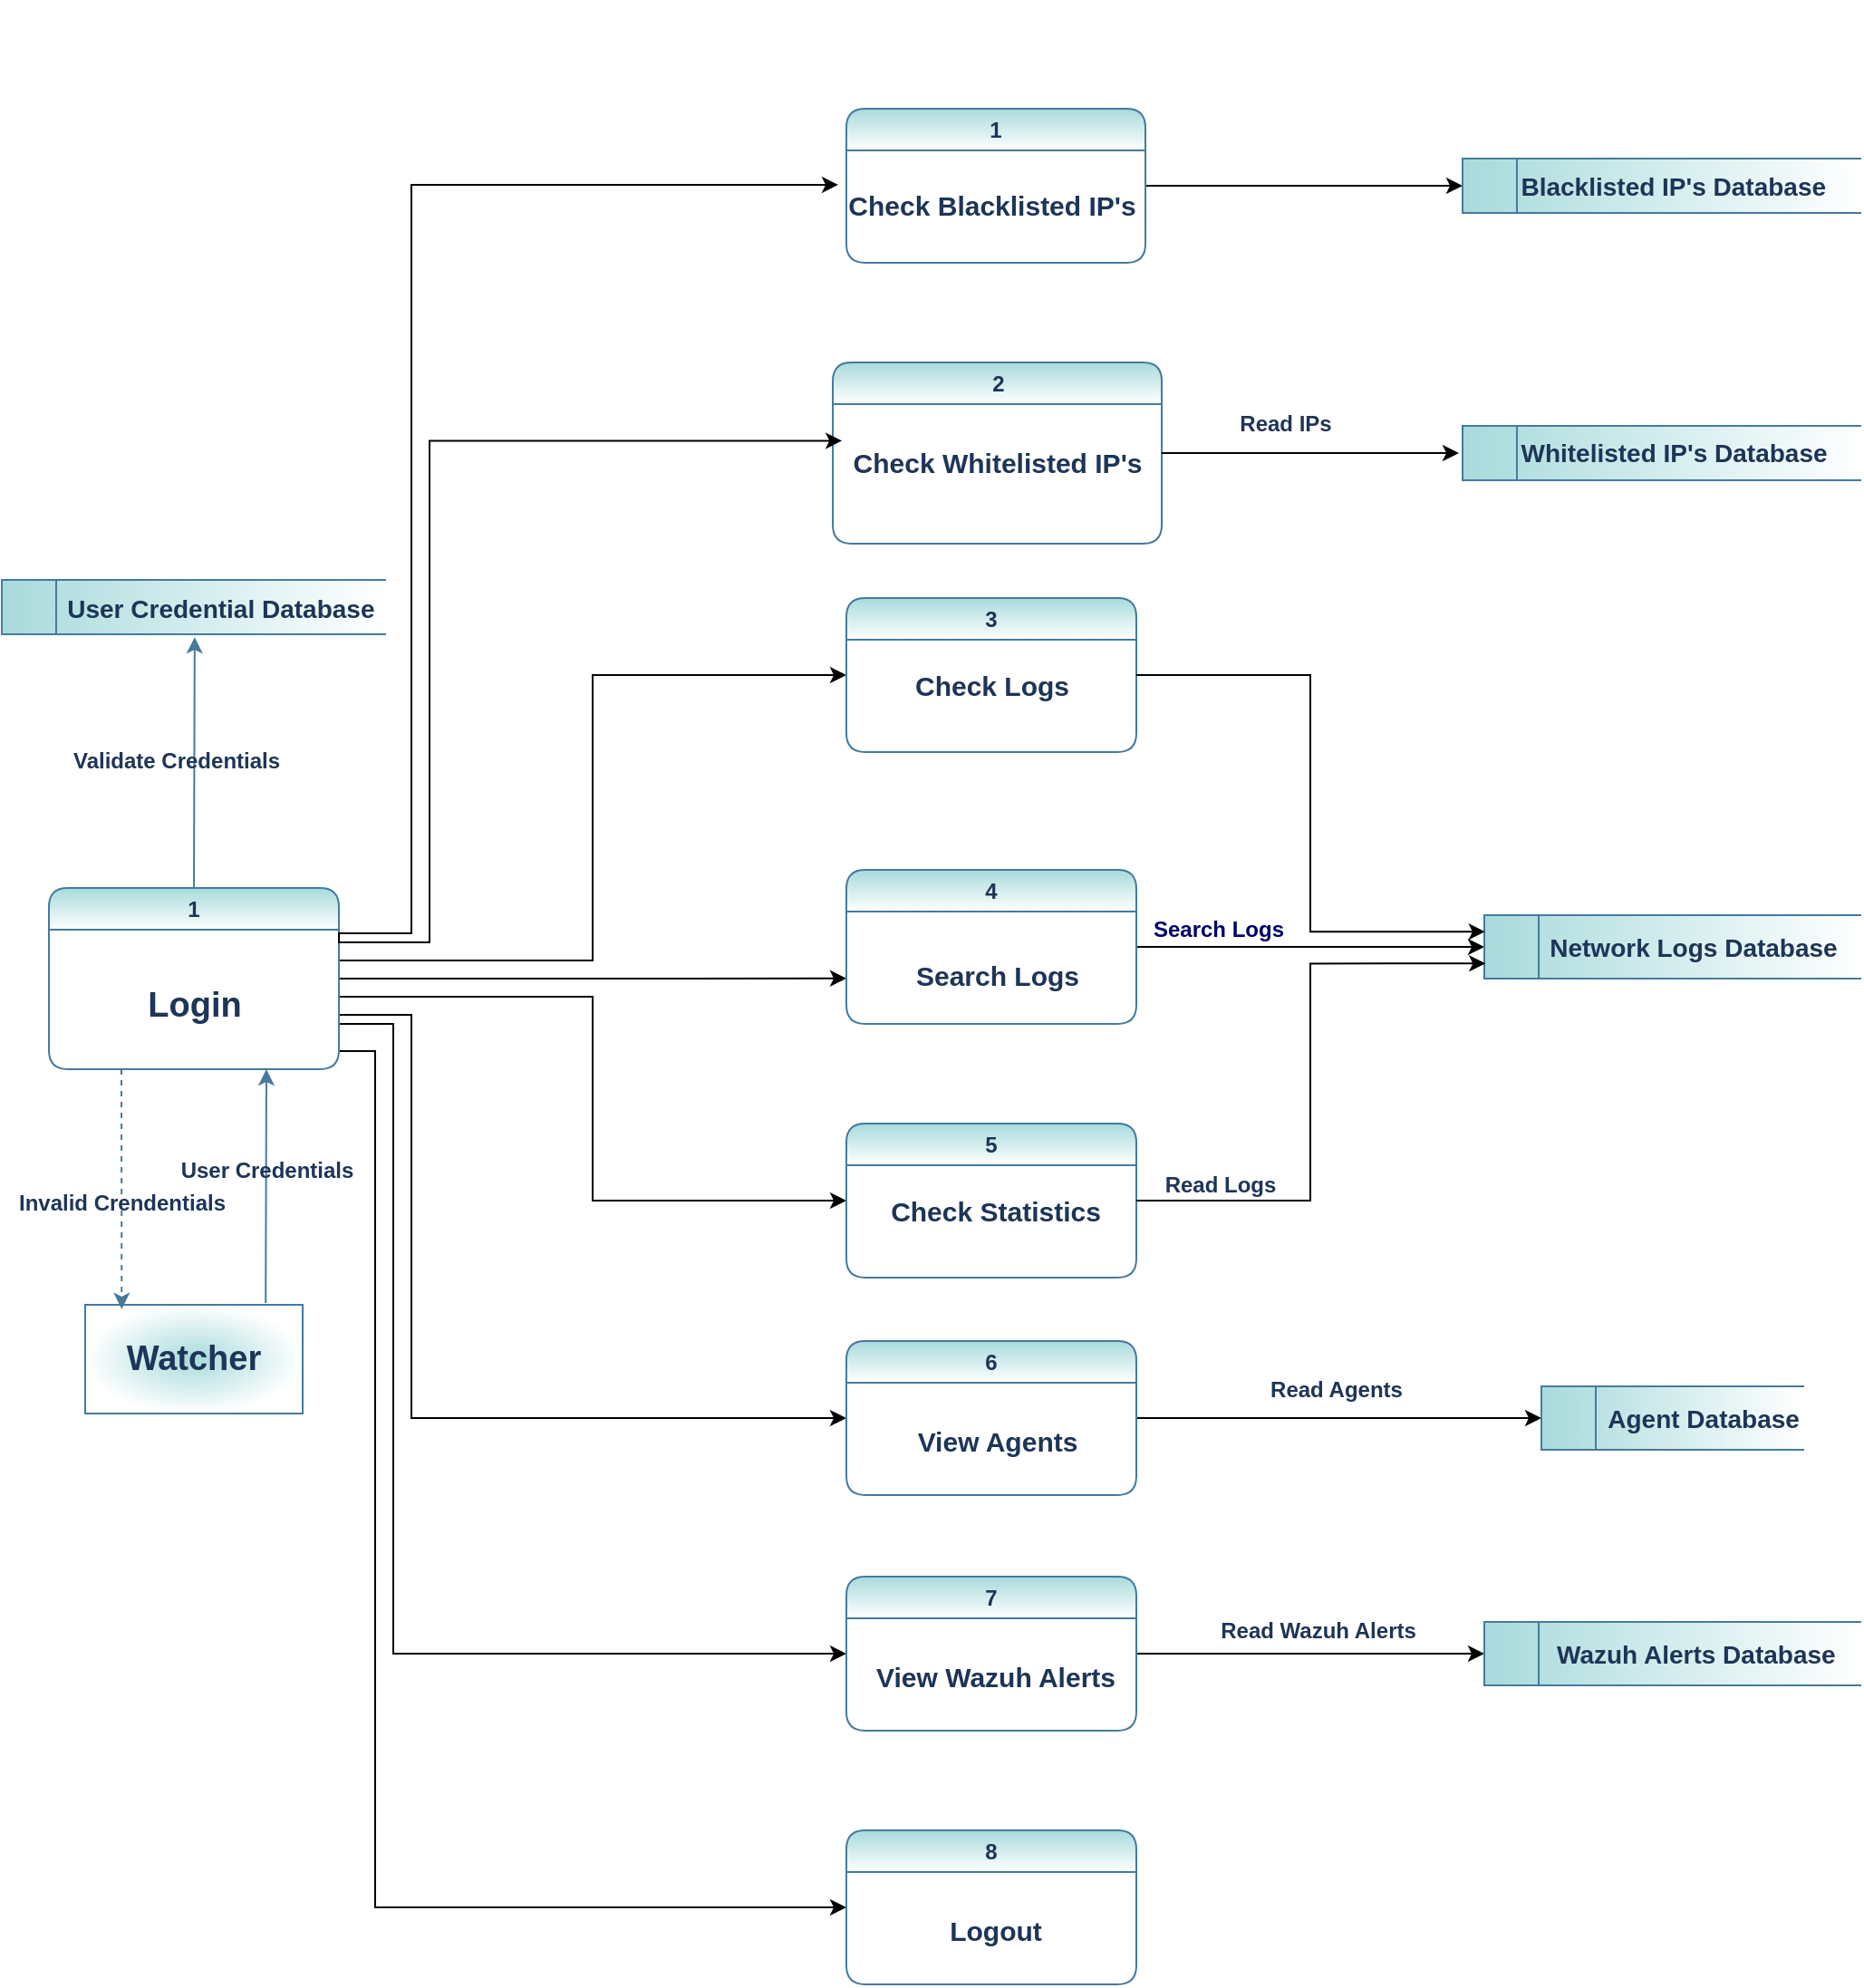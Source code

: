 <mxfile version="26.2.15">
  <diagram name="Page-1" id="1jRxc-TqemJTofgT7No7">
    <mxGraphModel dx="3303" dy="-125" grid="1" gridSize="10" guides="1" tooltips="1" connect="1" arrows="1" fold="1" page="1" pageScale="1" pageWidth="850" pageHeight="1100" math="0" shadow="0">
      <root>
        <mxCell id="0" />
        <mxCell id="1" parent="0" />
        <mxCell id="aI-YS_FKFS8ybjmrJAlZ-44" style="edgeStyle=orthogonalEdgeStyle;rounded=0;orthogonalLoop=1;jettySize=auto;html=1;exitX=1;exitY=0.5;exitDx=0;exitDy=0;entryX=0;entryY=0.5;entryDx=0;entryDy=0;" edge="1" parent="1" source="aI-YS_FKFS8ybjmrJAlZ-2" target="aI-YS_FKFS8ybjmrJAlZ-28">
          <mxGeometry relative="1" as="geometry">
            <Array as="points">
              <mxPoint x="-864" y="1700" />
              <mxPoint x="-844" y="1700" />
              <mxPoint x="-844" y="2173" />
            </Array>
          </mxGeometry>
        </mxCell>
        <mxCell id="aI-YS_FKFS8ybjmrJAlZ-68" style="edgeStyle=orthogonalEdgeStyle;rounded=0;orthogonalLoop=1;jettySize=auto;html=1;exitX=1;exitY=0.75;exitDx=0;exitDy=0;entryX=0;entryY=0.5;entryDx=0;entryDy=0;" edge="1" parent="1" source="aI-YS_FKFS8ybjmrJAlZ-2" target="aI-YS_FKFS8ybjmrJAlZ-26">
          <mxGeometry relative="1" as="geometry">
            <Array as="points">
              <mxPoint x="-834" y="1685" />
              <mxPoint x="-834" y="2033" />
            </Array>
          </mxGeometry>
        </mxCell>
        <mxCell id="aI-YS_FKFS8ybjmrJAlZ-69" style="edgeStyle=orthogonalEdgeStyle;rounded=0;orthogonalLoop=1;jettySize=auto;html=1;exitX=1;exitY=0.75;exitDx=0;exitDy=0;entryX=0;entryY=0.5;entryDx=0;entryDy=0;" edge="1" parent="1" source="aI-YS_FKFS8ybjmrJAlZ-2" target="aI-YS_FKFS8ybjmrJAlZ-24">
          <mxGeometry relative="1" as="geometry">
            <Array as="points">
              <mxPoint x="-864" y="1680" />
              <mxPoint x="-824" y="1680" />
              <mxPoint x="-824" y="1903" />
            </Array>
          </mxGeometry>
        </mxCell>
        <mxCell id="aI-YS_FKFS8ybjmrJAlZ-70" style="edgeStyle=orthogonalEdgeStyle;rounded=0;orthogonalLoop=1;jettySize=auto;html=1;exitX=1;exitY=0.5;exitDx=0;exitDy=0;" edge="1" parent="1" source="aI-YS_FKFS8ybjmrJAlZ-2">
          <mxGeometry relative="1" as="geometry">
            <mxPoint x="-584.0" y="1659.897" as="targetPoint" />
          </mxGeometry>
        </mxCell>
        <mxCell id="aI-YS_FKFS8ybjmrJAlZ-71" style="edgeStyle=orthogonalEdgeStyle;rounded=0;orthogonalLoop=1;jettySize=auto;html=1;exitX=1;exitY=0.5;exitDx=0;exitDy=0;entryX=0;entryY=0.5;entryDx=0;entryDy=0;" edge="1" parent="1" source="aI-YS_FKFS8ybjmrJAlZ-2" target="aI-YS_FKFS8ybjmrJAlZ-22">
          <mxGeometry relative="1" as="geometry">
            <Array as="points">
              <mxPoint x="-864" y="1670" />
              <mxPoint x="-724" y="1670" />
              <mxPoint x="-724" y="1783" />
            </Array>
          </mxGeometry>
        </mxCell>
        <mxCell id="aI-YS_FKFS8ybjmrJAlZ-72" style="edgeStyle=orthogonalEdgeStyle;rounded=0;orthogonalLoop=1;jettySize=auto;html=1;exitX=1;exitY=0.25;exitDx=0;exitDy=0;entryX=0;entryY=0.5;entryDx=0;entryDy=0;" edge="1" parent="1" source="aI-YS_FKFS8ybjmrJAlZ-2" target="aI-YS_FKFS8ybjmrJAlZ-18">
          <mxGeometry relative="1" as="geometry">
            <Array as="points">
              <mxPoint x="-864" y="1650" />
              <mxPoint x="-724" y="1650" />
              <mxPoint x="-724" y="1493" />
            </Array>
          </mxGeometry>
        </mxCell>
        <mxCell id="aI-YS_FKFS8ybjmrJAlZ-2" value="1" style="swimlane;whiteSpace=wrap;html=1;rounded=1;labelBackgroundColor=none;fillColor=#A8DADC;strokeColor=#457B9D;fontColor=#1D3557;gradientColor=#FFFFFF;" vertex="1" parent="1">
          <mxGeometry x="-1024" y="1610" width="160" height="100" as="geometry" />
        </mxCell>
        <mxCell id="aI-YS_FKFS8ybjmrJAlZ-3" value="&lt;font&gt;Login&lt;/font&gt;" style="text;html=1;align=center;verticalAlign=middle;resizable=0;points=[];autosize=1;strokeColor=none;fillColor=none;labelBackgroundColor=none;fontColor=#1D3557;fontSize=19;fontStyle=1" vertex="1" parent="aI-YS_FKFS8ybjmrJAlZ-2">
          <mxGeometry x="45" y="45" width="70" height="40" as="geometry" />
        </mxCell>
        <mxCell id="aI-YS_FKFS8ybjmrJAlZ-4" value="&lt;font style=&quot;font-size: 14px;&quot;&gt;&lt;span style=&quot;white-space: pre;&quot;&gt;&#x9;&lt;/span&gt;User Credential Database&lt;/font&gt;" style="html=1;dashed=0;whiteSpace=wrap;shape=mxgraph.dfd.dataStoreID;align=left;spacingLeft=3;points=[[0,0],[0.5,0],[1,0],[0,0.5],[1,0.5],[0,1],[0.5,1],[1,1]];labelBackgroundColor=none;fillColor=#A8DADC;strokeColor=#457B9D;fontColor=#1D3557;gradientColor=#FFFFFF;gradientDirection=east;fontSize=19;fontStyle=1" vertex="1" parent="1">
          <mxGeometry x="-1050" y="1440" width="212" height="30" as="geometry" />
        </mxCell>
        <mxCell id="aI-YS_FKFS8ybjmrJAlZ-5" value="&lt;span&gt;Watcher&lt;/span&gt;" style="rounded=0;whiteSpace=wrap;html=1;labelBackgroundColor=none;fillColor=#A8DADC;strokeColor=#457B9D;fontColor=#1D3557;gradientColor=#FFFFFF;gradientDirection=radial;glass=0;fontSize=19;fontStyle=1" vertex="1" parent="1">
          <mxGeometry x="-1004" y="1840" width="120" height="60" as="geometry" />
        </mxCell>
        <mxCell id="aI-YS_FKFS8ybjmrJAlZ-6" value="" style="endArrow=classic;html=1;rounded=0;dashed=1;entryX=0.168;entryY=0.04;entryDx=0;entryDy=0;labelBackgroundColor=none;strokeColor=#457B9D;fontColor=default;exitX=0.25;exitY=1;exitDx=0;exitDy=0;entryPerimeter=0;" edge="1" parent="1" target="aI-YS_FKFS8ybjmrJAlZ-5" source="aI-YS_FKFS8ybjmrJAlZ-2">
          <mxGeometry width="50" height="50" relative="1" as="geometry">
            <mxPoint x="-1014" y="1755" as="sourcePoint" />
            <mxPoint x="-1014" y="1790" as="targetPoint" />
          </mxGeometry>
        </mxCell>
        <mxCell id="aI-YS_FKFS8ybjmrJAlZ-7" value="Invalid Crendentials" style="edgeLabel;html=1;align=center;verticalAlign=middle;resizable=0;points=[];labelBackgroundColor=none;fontColor=#1D3557;fontStyle=1;fontSize=12;" vertex="1" connectable="0" parent="aI-YS_FKFS8ybjmrJAlZ-6">
          <mxGeometry relative="1" as="geometry">
            <mxPoint y="8" as="offset" />
          </mxGeometry>
        </mxCell>
        <mxCell id="aI-YS_FKFS8ybjmrJAlZ-8" value="" style="endArrow=classic;html=1;rounded=0;exitX=0.83;exitY=-0.016;exitDx=0;exitDy=0;entryX=0.75;entryY=1;entryDx=0;entryDy=0;labelBackgroundColor=none;strokeColor=#457B9D;fontColor=default;exitPerimeter=0;" edge="1" parent="1" source="aI-YS_FKFS8ybjmrJAlZ-5" target="aI-YS_FKFS8ybjmrJAlZ-2">
          <mxGeometry width="50" height="50" relative="1" as="geometry">
            <mxPoint x="-1144" y="1772" as="sourcePoint" />
            <mxPoint x="-1094" y="1722" as="targetPoint" />
          </mxGeometry>
        </mxCell>
        <mxCell id="aI-YS_FKFS8ybjmrJAlZ-9" value="User Credentials" style="edgeLabel;html=1;align=center;verticalAlign=middle;resizable=0;points=[];rotation=0;labelBackgroundColor=none;fontColor=#1D3557;fontStyle=1;fontSize=12;" vertex="1" connectable="0" parent="aI-YS_FKFS8ybjmrJAlZ-8">
          <mxGeometry relative="1" as="geometry">
            <mxPoint y="-9" as="offset" />
          </mxGeometry>
        </mxCell>
        <mxCell id="aI-YS_FKFS8ybjmrJAlZ-10" value="" style="endArrow=classic;html=1;rounded=0;exitX=0.5;exitY=0;exitDx=0;exitDy=0;labelBackgroundColor=none;strokeColor=#457B9D;fontColor=default;entryX=0.502;entryY=1.053;entryDx=0;entryDy=0;entryPerimeter=0;" edge="1" parent="1" source="aI-YS_FKFS8ybjmrJAlZ-2" target="aI-YS_FKFS8ybjmrJAlZ-4">
          <mxGeometry width="50" height="50" relative="1" as="geometry">
            <mxPoint x="-864" y="1790" as="sourcePoint" />
            <mxPoint x="-924" y="1590" as="targetPoint" />
            <Array as="points" />
          </mxGeometry>
        </mxCell>
        <mxCell id="aI-YS_FKFS8ybjmrJAlZ-11" value="Validate Credentials" style="edgeLabel;html=1;align=center;verticalAlign=middle;resizable=0;points=[];rotation=0;labelBackgroundColor=none;fontColor=#1D3557;fontStyle=1;fontSize=12;" vertex="1" connectable="0" parent="aI-YS_FKFS8ybjmrJAlZ-10">
          <mxGeometry y="11" relative="1" as="geometry">
            <mxPoint x="1" y="-1" as="offset" />
          </mxGeometry>
        </mxCell>
        <mxCell id="aI-YS_FKFS8ybjmrJAlZ-48" style="edgeStyle=orthogonalEdgeStyle;rounded=0;orthogonalLoop=1;jettySize=auto;html=1;entryX=0;entryY=0.5;entryDx=0;entryDy=0;" edge="1" parent="1" source="aI-YS_FKFS8ybjmrJAlZ-14" target="aI-YS_FKFS8ybjmrJAlZ-32">
          <mxGeometry relative="1" as="geometry" />
        </mxCell>
        <mxCell id="aI-YS_FKFS8ybjmrJAlZ-14" value="1" style="swimlane;whiteSpace=wrap;html=1;rounded=1;startSize=23;labelBackgroundColor=none;fillColor=#A8DADC;strokeColor=#457B9D;fontColor=#1D3557;gradientColor=#FFFFFF;" vertex="1" parent="1">
          <mxGeometry x="-584" y="1180" width="165" height="85" as="geometry" />
        </mxCell>
        <mxCell id="aI-YS_FKFS8ybjmrJAlZ-15" value="&lt;font&gt;Check Blacklisted IP&#39;s&lt;/font&gt;" style="text;html=1;align=center;verticalAlign=middle;resizable=0;points=[];autosize=1;strokeColor=none;fillColor=none;labelBackgroundColor=none;fontColor=#1D3557;fontStyle=1;fontSize=15;" vertex="1" parent="aI-YS_FKFS8ybjmrJAlZ-14">
          <mxGeometry x="-5" y="37.5" width="170" height="30" as="geometry" />
        </mxCell>
        <mxCell id="aI-YS_FKFS8ybjmrJAlZ-16" value="2" style="swimlane;whiteSpace=wrap;html=1;rounded=1;startSize=23;labelBackgroundColor=none;fillColor=#A8DADC;strokeColor=#457B9D;fontColor=#1D3557;gradientColor=#FFFFFF;" vertex="1" parent="1">
          <mxGeometry x="-591.5" y="1320" width="181.5" height="100" as="geometry" />
        </mxCell>
        <mxCell id="aI-YS_FKFS8ybjmrJAlZ-17" value="&lt;font&gt;Check Whitelisted IP&#39;s&lt;/font&gt;" style="text;html=1;align=center;verticalAlign=middle;resizable=0;points=[];autosize=1;strokeColor=none;fillColor=none;labelBackgroundColor=none;fontColor=#1D3557;fontStyle=1;fontSize=15;" vertex="1" parent="aI-YS_FKFS8ybjmrJAlZ-16">
          <mxGeometry x="5.75" y="40" width="170" height="30" as="geometry" />
        </mxCell>
        <mxCell id="aI-YS_FKFS8ybjmrJAlZ-18" value="3" style="swimlane;whiteSpace=wrap;html=1;rounded=1;startSize=23;labelBackgroundColor=none;fillColor=#A8DADC;strokeColor=#457B9D;fontColor=#1D3557;gradientColor=#FFFFFF;" vertex="1" parent="1">
          <mxGeometry x="-584" y="1450" width="160" height="85" as="geometry" />
        </mxCell>
        <mxCell id="aI-YS_FKFS8ybjmrJAlZ-19" value="&lt;font&gt;Check Logs&lt;/font&gt;" style="text;html=1;align=center;verticalAlign=middle;resizable=0;points=[];autosize=1;strokeColor=none;fillColor=none;labelBackgroundColor=none;fontColor=#1D3557;fontStyle=1;fontSize=15;" vertex="1" parent="aI-YS_FKFS8ybjmrJAlZ-18">
          <mxGeometry x="30" y="32.5" width="100" height="30" as="geometry" />
        </mxCell>
        <mxCell id="aI-YS_FKFS8ybjmrJAlZ-51" style="edgeStyle=orthogonalEdgeStyle;rounded=0;orthogonalLoop=1;jettySize=auto;html=1;" edge="1" parent="1" source="aI-YS_FKFS8ybjmrJAlZ-20" target="aI-YS_FKFS8ybjmrJAlZ-34">
          <mxGeometry relative="1" as="geometry" />
        </mxCell>
        <mxCell id="aI-YS_FKFS8ybjmrJAlZ-20" value="4" style="swimlane;whiteSpace=wrap;html=1;rounded=1;startSize=23;labelBackgroundColor=none;fillColor=#A8DADC;strokeColor=#457B9D;fontColor=#1D3557;gradientColor=#FFFFFF;" vertex="1" parent="1">
          <mxGeometry x="-584" y="1600" width="160" height="85" as="geometry" />
        </mxCell>
        <mxCell id="aI-YS_FKFS8ybjmrJAlZ-21" value="&lt;font&gt;Search Logs&lt;/font&gt;" style="text;html=1;align=center;verticalAlign=middle;resizable=0;points=[];autosize=1;strokeColor=none;fillColor=none;labelBackgroundColor=none;fontColor=#1D3557;fontStyle=1;fontSize=15;" vertex="1" parent="aI-YS_FKFS8ybjmrJAlZ-20">
          <mxGeometry x="27.5" y="42.5" width="110" height="30" as="geometry" />
        </mxCell>
        <mxCell id="aI-YS_FKFS8ybjmrJAlZ-22" value="5" style="swimlane;whiteSpace=wrap;html=1;rounded=1;startSize=23;labelBackgroundColor=none;fillColor=#A8DADC;strokeColor=#457B9D;fontColor=#1D3557;gradientColor=#ffffff;gradientDirection=south;glass=0;" vertex="1" parent="1">
          <mxGeometry x="-584" y="1740" width="160" height="85" as="geometry" />
        </mxCell>
        <mxCell id="aI-YS_FKFS8ybjmrJAlZ-23" value="&lt;font&gt;Check Statistics&lt;/font&gt;" style="text;html=1;align=center;verticalAlign=middle;resizable=0;points=[];autosize=1;strokeColor=none;fillColor=none;labelBackgroundColor=none;fontColor=#1D3557;fontStyle=1;fontSize=15;" vertex="1" parent="aI-YS_FKFS8ybjmrJAlZ-22">
          <mxGeometry x="17" y="32.5" width="130" height="30" as="geometry" />
        </mxCell>
        <mxCell id="aI-YS_FKFS8ybjmrJAlZ-54" style="edgeStyle=orthogonalEdgeStyle;rounded=0;orthogonalLoop=1;jettySize=auto;html=1;exitX=1;exitY=0.5;exitDx=0;exitDy=0;" edge="1" parent="1" source="aI-YS_FKFS8ybjmrJAlZ-24" target="aI-YS_FKFS8ybjmrJAlZ-35">
          <mxGeometry relative="1" as="geometry" />
        </mxCell>
        <mxCell id="aI-YS_FKFS8ybjmrJAlZ-24" value="6" style="swimlane;whiteSpace=wrap;html=1;rounded=1;startSize=23;labelBackgroundColor=none;fillColor=#A8DADC;strokeColor=#457B9D;fontColor=#1D3557;gradientColor=#ffffff;gradientDirection=south;glass=0;" vertex="1" parent="1">
          <mxGeometry x="-584" y="1860" width="160" height="85" as="geometry" />
        </mxCell>
        <mxCell id="aI-YS_FKFS8ybjmrJAlZ-25" value="&lt;font&gt;View Agents&lt;/font&gt;" style="text;html=1;align=center;verticalAlign=middle;resizable=0;points=[];autosize=1;strokeColor=none;fillColor=none;labelBackgroundColor=none;fontColor=#1D3557;fontStyle=1;fontSize=15;" vertex="1" parent="aI-YS_FKFS8ybjmrJAlZ-24">
          <mxGeometry x="27.5" y="40" width="110" height="30" as="geometry" />
        </mxCell>
        <mxCell id="aI-YS_FKFS8ybjmrJAlZ-55" style="edgeStyle=orthogonalEdgeStyle;rounded=0;orthogonalLoop=1;jettySize=auto;html=1;exitX=1;exitY=0.5;exitDx=0;exitDy=0;" edge="1" parent="1" source="aI-YS_FKFS8ybjmrJAlZ-26" target="aI-YS_FKFS8ybjmrJAlZ-36">
          <mxGeometry relative="1" as="geometry" />
        </mxCell>
        <mxCell id="aI-YS_FKFS8ybjmrJAlZ-26" value="7" style="swimlane;whiteSpace=wrap;html=1;rounded=1;startSize=23;labelBackgroundColor=none;fillColor=#A8DADC;strokeColor=#457B9D;fontColor=#1D3557;gradientColor=#ffffff;gradientDirection=south;glass=0;" vertex="1" parent="1">
          <mxGeometry x="-584" y="1990" width="160" height="85" as="geometry" />
        </mxCell>
        <mxCell id="aI-YS_FKFS8ybjmrJAlZ-27" value="&lt;font&gt;View Wazuh Alerts&lt;/font&gt;" style="text;html=1;align=center;verticalAlign=middle;resizable=0;points=[];autosize=1;strokeColor=none;fillColor=none;labelBackgroundColor=none;fontColor=#1D3557;fontStyle=1;fontSize=15;" vertex="1" parent="aI-YS_FKFS8ybjmrJAlZ-26">
          <mxGeometry x="7" y="40" width="150" height="30" as="geometry" />
        </mxCell>
        <mxCell id="aI-YS_FKFS8ybjmrJAlZ-28" value="8" style="swimlane;whiteSpace=wrap;html=1;rounded=1;startSize=23;labelBackgroundColor=none;fillColor=#A8DADC;strokeColor=#457B9D;fontColor=#1D3557;gradientColor=#FFFFFF;" vertex="1" parent="1">
          <mxGeometry x="-584" y="2130" width="160" height="85" as="geometry" />
        </mxCell>
        <mxCell id="aI-YS_FKFS8ybjmrJAlZ-29" value="&lt;font&gt;Logout&lt;/font&gt;" style="text;html=1;align=center;verticalAlign=middle;resizable=0;points=[];autosize=1;strokeColor=none;fillColor=none;labelBackgroundColor=none;fontColor=#1D3557;fontStyle=1;fontSize=15;" vertex="1" parent="aI-YS_FKFS8ybjmrJAlZ-28">
          <mxGeometry x="47" y="40" width="70" height="30" as="geometry" />
        </mxCell>
        <mxCell id="aI-YS_FKFS8ybjmrJAlZ-32" value="&lt;span style=&quot;text-align: center; text-wrap-mode: nowrap;&quot;&gt;&amp;nbsp; &amp;nbsp; &amp;nbsp; &amp;nbsp;Blacklisted IP&#39;s Database&lt;/span&gt;" style="html=1;dashed=0;whiteSpace=wrap;shape=mxgraph.dfd.dataStoreID;align=left;spacingLeft=3;points=[[0,0],[0.5,0],[1,0],[0,0.5],[1,0.5],[0,1],[0.5,1],[1,1]];labelBackgroundColor=none;fillColor=#A8DADC;strokeColor=#457B9D;fontColor=#1D3557;gradientColor=#FFFFFF;gradientDirection=east;fontStyle=1;fontSize=14;" vertex="1" parent="1">
          <mxGeometry x="-244" y="1207.5" width="220" height="30" as="geometry" />
        </mxCell>
        <mxCell id="aI-YS_FKFS8ybjmrJAlZ-33" value="&lt;span style=&quot;text-align: center; text-wrap-mode: nowrap;&quot;&gt;&amp;nbsp; &amp;nbsp; &amp;nbsp; &amp;nbsp;Whitelisted IP&#39;s Database&lt;/span&gt;" style="html=1;dashed=0;whiteSpace=wrap;shape=mxgraph.dfd.dataStoreID;align=left;spacingLeft=3;points=[[0,0],[0.5,0],[1,0],[0,0.5],[1,0.5],[0,1],[0.5,1],[1,1]];labelBackgroundColor=none;fillColor=#A8DADC;strokeColor=#457B9D;fontColor=#1D3557;gradientColor=#FFFFFF;gradientDirection=east;fontStyle=1;fontSize=14;" vertex="1" parent="1">
          <mxGeometry x="-244" y="1355" width="220" height="30" as="geometry" />
        </mxCell>
        <mxCell id="aI-YS_FKFS8ybjmrJAlZ-34" value="&lt;font&gt;&lt;span style=&quot;white-space: pre;&quot;&gt;&#x9;&lt;/span&gt;Network Logs Database&lt;/font&gt;" style="html=1;dashed=0;whiteSpace=wrap;shape=mxgraph.dfd.dataStoreID;align=left;spacingLeft=3;points=[[0,0],[0.5,0],[1,0],[0,0.5],[1,0.5],[0,1],[0.5,1],[1,1]];labelBackgroundColor=none;fillColor=#A8DADC;strokeColor=#457B9D;fontColor=#1D3557;gradientColor=#FFFFFF;gradientDirection=east;fontStyle=1;fontSize=14;" vertex="1" parent="1">
          <mxGeometry x="-232" y="1625" width="208" height="35" as="geometry" />
        </mxCell>
        <mxCell id="aI-YS_FKFS8ybjmrJAlZ-35" value="&lt;font&gt;&lt;span style=&quot;white-space: pre;&quot;&gt;&#x9;&lt;/span&gt;Agent&amp;nbsp;Database&lt;/font&gt;" style="html=1;dashed=0;whiteSpace=wrap;shape=mxgraph.dfd.dataStoreID;align=left;spacingLeft=3;points=[[0,0],[0.5,0],[1,0],[0,0.5],[1,0.5],[0,1],[0.5,1],[1,1]];labelBackgroundColor=none;fillColor=#A8DADC;strokeColor=#457B9D;fontColor=#1D3557;gradientColor=#FFFFFF;gradientDirection=east;fontStyle=1;fontSize=14;" vertex="1" parent="1">
          <mxGeometry x="-200.5" y="1885" width="145" height="35" as="geometry" />
        </mxCell>
        <mxCell id="aI-YS_FKFS8ybjmrJAlZ-36" value="&lt;font&gt;&lt;span style=&quot;white-space: pre;&quot;&gt;&#x9;&lt;/span&gt;&lt;span style=&quot;text-align: center; text-wrap-mode: nowrap;&quot;&gt;&amp;nbsp;Wazuh Alerts&lt;/span&gt;&amp;nbsp;Database&lt;/font&gt;" style="html=1;dashed=0;whiteSpace=wrap;shape=mxgraph.dfd.dataStoreID;align=left;spacingLeft=3;points=[[0,0],[0.5,0],[1,0],[0,0.5],[1,0.5],[0,1],[0.5,1],[1,1]];labelBackgroundColor=none;fillColor=#A8DADC;strokeColor=#457B9D;fontColor=#1D3557;gradientColor=#FFFFFF;gradientDirection=east;fontStyle=1;fontSize=14;" vertex="1" parent="1">
          <mxGeometry x="-232" y="2015" width="208" height="35" as="geometry" />
        </mxCell>
        <mxCell id="aI-YS_FKFS8ybjmrJAlZ-52" style="edgeStyle=orthogonalEdgeStyle;rounded=0;orthogonalLoop=1;jettySize=auto;html=1;exitX=1;exitY=0.5;exitDx=0;exitDy=0;entryX=0.002;entryY=0.26;entryDx=0;entryDy=0;entryPerimeter=0;" edge="1" parent="1" source="aI-YS_FKFS8ybjmrJAlZ-18" target="aI-YS_FKFS8ybjmrJAlZ-34">
          <mxGeometry relative="1" as="geometry" />
        </mxCell>
        <mxCell id="aI-YS_FKFS8ybjmrJAlZ-53" style="edgeStyle=orthogonalEdgeStyle;rounded=0;orthogonalLoop=1;jettySize=auto;html=1;exitX=1;exitY=0.5;exitDx=0;exitDy=0;entryX=0.003;entryY=0.762;entryDx=0;entryDy=0;entryPerimeter=0;" edge="1" parent="1" source="aI-YS_FKFS8ybjmrJAlZ-22" target="aI-YS_FKFS8ybjmrJAlZ-34">
          <mxGeometry relative="1" as="geometry" />
        </mxCell>
        <mxCell id="aI-YS_FKFS8ybjmrJAlZ-73" style="edgeStyle=orthogonalEdgeStyle;rounded=0;orthogonalLoop=1;jettySize=auto;html=1;exitX=1;exitY=0.25;exitDx=0;exitDy=0;entryX=-0.004;entryY=0.107;entryDx=0;entryDy=0;entryPerimeter=0;" edge="1" parent="1" source="aI-YS_FKFS8ybjmrJAlZ-2" target="aI-YS_FKFS8ybjmrJAlZ-17">
          <mxGeometry relative="1" as="geometry">
            <Array as="points">
              <mxPoint x="-864" y="1640" />
              <mxPoint x="-814" y="1640" />
              <mxPoint x="-814" y="1363" />
            </Array>
          </mxGeometry>
        </mxCell>
        <mxCell id="aI-YS_FKFS8ybjmrJAlZ-74" style="edgeStyle=orthogonalEdgeStyle;rounded=0;orthogonalLoop=1;jettySize=auto;html=1;entryX=0.003;entryY=0.149;entryDx=0;entryDy=0;entryPerimeter=0;" edge="1" parent="1" target="aI-YS_FKFS8ybjmrJAlZ-15">
          <mxGeometry relative="1" as="geometry">
            <mxPoint x="-864" y="1640" as="sourcePoint" />
            <Array as="points">
              <mxPoint x="-824" y="1635" />
              <mxPoint x="-824" y="1222" />
            </Array>
          </mxGeometry>
        </mxCell>
        <mxCell id="aI-YS_FKFS8ybjmrJAlZ-76" value="&lt;font&gt;Read IPs&lt;/font&gt;" style="edgeLabel;html=1;align=center;verticalAlign=middle;resizable=0;points=[];labelBackgroundColor=none;fontColor=#1D3557;fontSize=12;fontStyle=1" vertex="1" connectable="0" parent="1">
          <mxGeometry x="-454" y="1120.003" as="geometry">
            <mxPoint x="112" y="234" as="offset" />
          </mxGeometry>
        </mxCell>
        <mxCell id="aI-YS_FKFS8ybjmrJAlZ-78" value="&lt;font style=&quot;color: rgb(0, 0, 102);&quot;&gt;Search Logs&lt;/font&gt;" style="edgeLabel;html=1;align=center;verticalAlign=middle;resizable=0;points=[];fontSize=12;fontStyle=1" vertex="1" connectable="0" parent="1">
          <mxGeometry x="-654.0" y="1642.5" as="geometry">
            <mxPoint x="275" y="-10" as="offset" />
          </mxGeometry>
        </mxCell>
        <mxCell id="aI-YS_FKFS8ybjmrJAlZ-79" value="Read Logs" style="edgeLabel;html=1;align=center;verticalAlign=middle;resizable=0;points=[];rotation=0;labelBackgroundColor=none;fontColor=#1D3557;fontSize=12;fontStyle=1" vertex="1" connectable="0" parent="1">
          <mxGeometry x="-55.498" y="1170" as="geometry">
            <mxPoint x="-323" y="604" as="offset" />
          </mxGeometry>
        </mxCell>
        <mxCell id="aI-YS_FKFS8ybjmrJAlZ-80" value="&lt;span style=&quot;color: rgb(29, 53, 87);&quot;&gt;Read Agents&lt;/span&gt;" style="edgeLabel;html=1;align=center;verticalAlign=middle;resizable=0;points=[];fontSize=12;fontStyle=1" vertex="1" connectable="0" parent="1">
          <mxGeometry x="-304" y="1890.005" as="geometry">
            <mxPoint x="-10" y="-3" as="offset" />
          </mxGeometry>
        </mxCell>
        <mxCell id="aI-YS_FKFS8ybjmrJAlZ-81" value="&lt;span style=&quot;color: rgb(29, 53, 87); background-color: rgb(255, 255, 255);&quot;&gt;Read Wazuh Alerts&lt;/span&gt;" style="edgeLabel;html=1;align=center;verticalAlign=middle;resizable=0;points=[];fontSize=12;fontStyle=1" vertex="1" connectable="0" parent="1">
          <mxGeometry x="-324" y="2019.995" as="geometry" />
        </mxCell>
        <mxCell id="aI-YS_FKFS8ybjmrJAlZ-82" style="edgeStyle=orthogonalEdgeStyle;rounded=0;orthogonalLoop=1;jettySize=auto;html=1;exitX=1;exitY=0.5;exitDx=0;exitDy=0;" edge="1" parent="1" source="aI-YS_FKFS8ybjmrJAlZ-16">
          <mxGeometry relative="1" as="geometry">
            <mxPoint x="-246" y="1370" as="targetPoint" />
          </mxGeometry>
        </mxCell>
      </root>
    </mxGraphModel>
  </diagram>
</mxfile>
